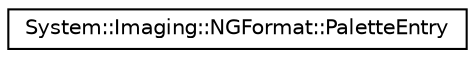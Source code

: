 digraph G
{
  edge [fontname="Helvetica",fontsize="10",labelfontname="Helvetica",labelfontsize="10"];
  node [fontname="Helvetica",fontsize="10",shape=record];
  rankdir="LR";
  Node1 [label="System::Imaging::NGFormat::PaletteEntry",height=0.2,width=0.4,color="black", fillcolor="white", style="filled",URL="$struct_system_1_1_imaging_1_1_n_g_format_1_1_palette_entry.html"];
}
